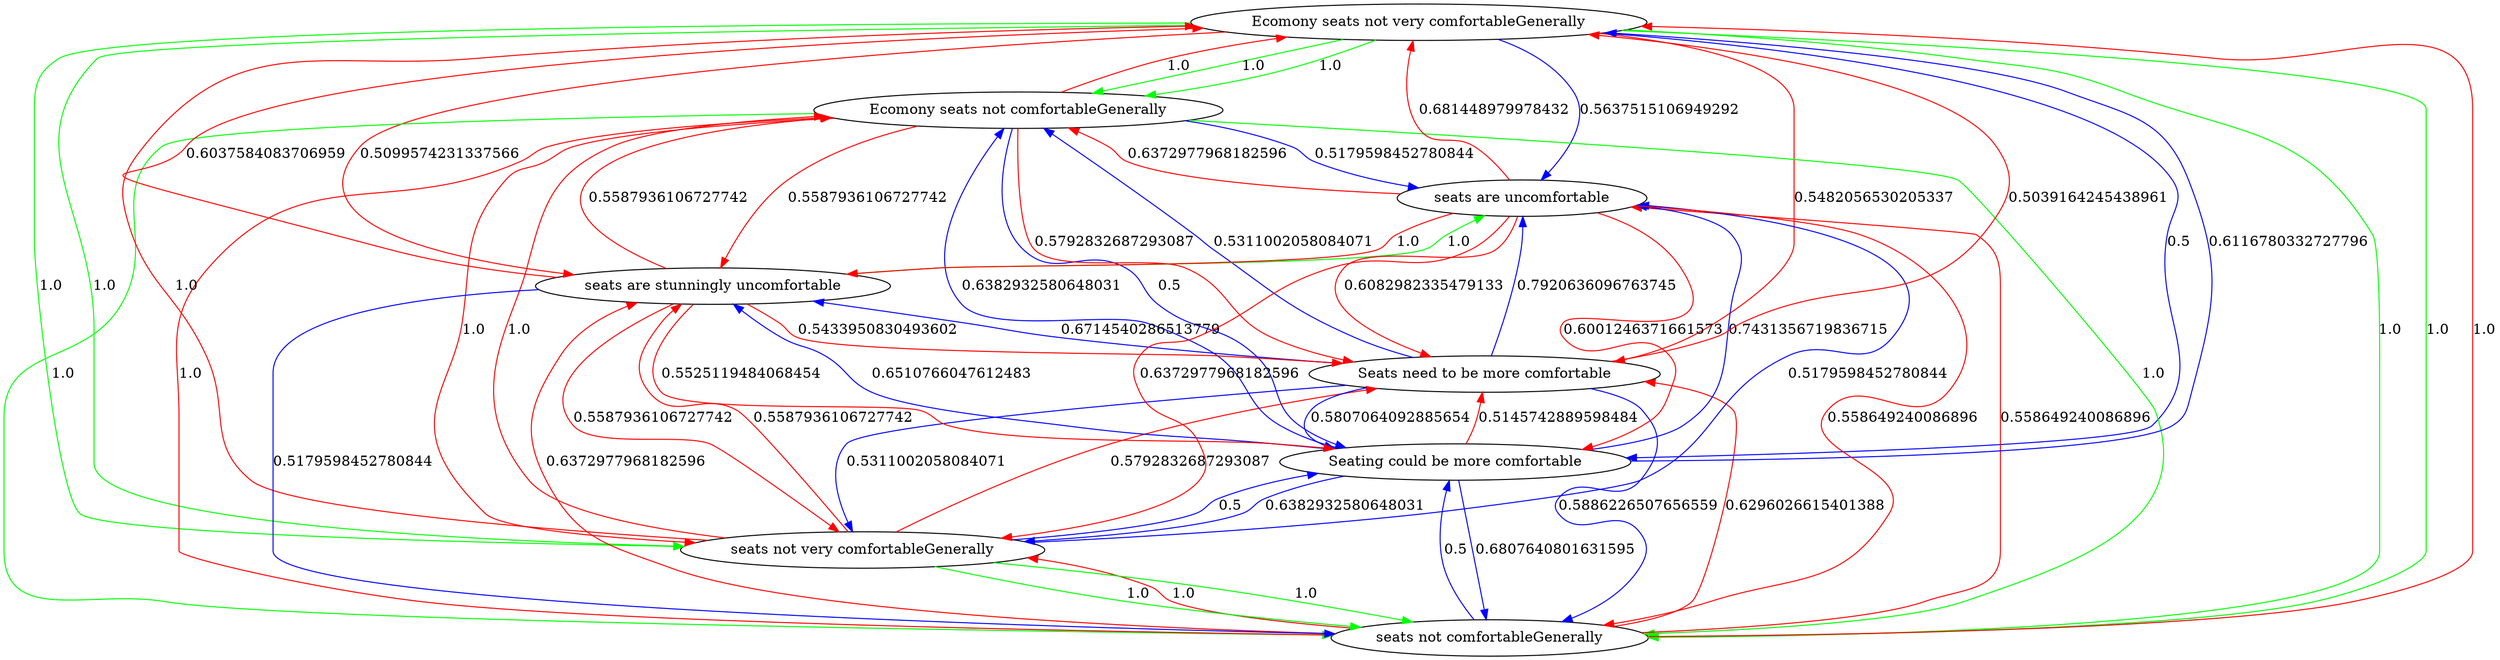 digraph rawGraph {
"Ecomony seats not very comfortableGenerally";"Ecomony seats not comfortableGenerally";"seats not comfortableGenerally";"seats not very comfortableGenerally";"Seating could be more comfortable";"Seats need to be more comfortable";"seats are stunningly uncomfortable";"seats are uncomfortable";"Ecomony seats not very comfortableGenerally" -> "Ecomony seats not comfortableGenerally" [label=1.0] [color=green]
"Ecomony seats not comfortableGenerally" -> "seats not comfortableGenerally" [label=1.0] [color=green]
"Ecomony seats not very comfortableGenerally" -> "seats not very comfortableGenerally" [label=1.0] [color=green]
"seats not very comfortableGenerally" -> "seats not comfortableGenerally" [label=1.0] [color=green]
"Ecomony seats not very comfortableGenerally" -> "seats not comfortableGenerally" [label=1.0] [color=green]
"Ecomony seats not very comfortableGenerally" -> "Ecomony seats not comfortableGenerally" [label=1.0] [color=green]
"Ecomony seats not comfortableGenerally" -> "seats not comfortableGenerally" [label=1.0] [color=green]
"Ecomony seats not very comfortableGenerally" -> "seats not very comfortableGenerally" [label=1.0] [color=green]
"seats not very comfortableGenerally" -> "seats not comfortableGenerally" [label=1.0] [color=green]
"Ecomony seats not very comfortableGenerally" -> "seats not comfortableGenerally" [label=1.0] [color=green]
"Ecomony seats not comfortableGenerally" -> "Ecomony seats not very comfortableGenerally" [label=1.0] [color=red]
"Ecomony seats not comfortableGenerally" -> "seats not very comfortableGenerally" [label=1.0] [color=red]
"seats not comfortableGenerally" -> "Ecomony seats not very comfortableGenerally" [label=1.0] [color=red]
"seats not comfortableGenerally" -> "Ecomony seats not comfortableGenerally" [label=1.0] [color=red]
"seats not comfortableGenerally" -> "seats not very comfortableGenerally" [label=1.0] [color=red]
"seats not very comfortableGenerally" -> "Ecomony seats not very comfortableGenerally" [label=1.0] [color=red]
"seats not very comfortableGenerally" -> "Ecomony seats not comfortableGenerally" [label=1.0] [color=red]
"Ecomony seats not very comfortableGenerally" -> "Seating could be more comfortable" [label=0.5] [color=blue]
"Ecomony seats not comfortableGenerally" -> "Seating could be more comfortable" [label=0.5] [color=blue]
"seats not comfortableGenerally" -> "Seating could be more comfortable" [label=0.5] [color=blue]
"seats not very comfortableGenerally" -> "Seating could be more comfortable" [label=0.5] [color=blue]
"Seating could be more comfortable" -> "Ecomony seats not very comfortableGenerally" [label=0.6116780332727796] [color=blue]
"Seating could be more comfortable" -> "Ecomony seats not comfortableGenerally" [label=0.6382932580648031] [color=blue]
"Seating could be more comfortable" -> "seats not comfortableGenerally" [label=0.6807640801631595] [color=blue]
"Seating could be more comfortable" -> "seats not very comfortableGenerally" [label=0.6382932580648031] [color=blue]
"Ecomony seats not very comfortableGenerally" -> "Seats need to be more comfortable" [label=0.5482056530205337] [color=red]
"Ecomony seats not comfortableGenerally" -> "Seats need to be more comfortable" [label=0.5792832687293087] [color=red]
"seats not comfortableGenerally" -> "Seats need to be more comfortable" [label=0.6296026615401388] [color=red]
"seats not very comfortableGenerally" -> "Seats need to be more comfortable" [label=0.5792832687293087] [color=red]
"Seating could be more comfortable" -> "Seats need to be more comfortable" [label=0.5145742889598484] [color=red]
"Seats need to be more comfortable" -> "Ecomony seats not very comfortableGenerally" [label=0.5039164245438961] [color=red]
"Seats need to be more comfortable" -> "Ecomony seats not comfortableGenerally" [label=0.5311002058084071] [color=blue]
"Seats need to be more comfortable" -> "seats not comfortableGenerally" [label=0.5886226507656559] [color=blue]
"Seats need to be more comfortable" -> "seats not very comfortableGenerally" [label=0.5311002058084071] [color=blue]
"Seats need to be more comfortable" -> "Seating could be more comfortable" [label=0.5807064092885654] [color=blue]
"seats are stunningly uncomfortable" -> "seats are uncomfortable" [label=1.0] [color=green]
"seats are uncomfortable" -> "seats are stunningly uncomfortable" [label=1.0] [color=red]
"Ecomony seats not very comfortableGenerally" -> "seats are stunningly uncomfortable" [label=0.5099574231337566] [color=red]
"Ecomony seats not very comfortableGenerally" -> "seats are uncomfortable" [label=0.5637515106949292] [color=blue]
"Ecomony seats not comfortableGenerally" -> "seats are stunningly uncomfortable" [label=0.5587936106727742] [color=red]
"Ecomony seats not comfortableGenerally" -> "seats are uncomfortable" [label=0.5179598452780844] [color=blue]
"seats not comfortableGenerally" -> "seats are stunningly uncomfortable" [label=0.6372977968182596] [color=red]
"seats not comfortableGenerally" -> "seats are uncomfortable" [label=0.558649240086896] [color=red]
"seats not very comfortableGenerally" -> "seats are stunningly uncomfortable" [label=0.5587936106727742] [color=red]
"seats not very comfortableGenerally" -> "seats are uncomfortable" [label=0.5179598452780844] [color=blue]
"Seating could be more comfortable" -> "seats are stunningly uncomfortable" [label=0.6510766047612483] [color=blue]
"Seating could be more comfortable" -> "seats are uncomfortable" [label=0.7431356719836715] [color=blue]
"Seats need to be more comfortable" -> "seats are stunningly uncomfortable" [label=0.6714540286513779] [color=blue]
"Seats need to be more comfortable" -> "seats are uncomfortable" [label=0.7920636096763745] [color=blue]
"seats are stunningly uncomfortable" -> "Ecomony seats not very comfortableGenerally" [label=0.6037584083706959] [color=red]
"seats are stunningly uncomfortable" -> "Ecomony seats not comfortableGenerally" [label=0.5587936106727742] [color=red]
"seats are stunningly uncomfortable" -> "seats not comfortableGenerally" [label=0.5179598452780844] [color=blue]
"seats are stunningly uncomfortable" -> "seats not very comfortableGenerally" [label=0.5587936106727742] [color=red]
"seats are stunningly uncomfortable" -> "Seating could be more comfortable" [label=0.5525119484068454] [color=red]
"seats are stunningly uncomfortable" -> "Seats need to be more comfortable" [label=0.5433950830493602] [color=red]
"seats are uncomfortable" -> "Ecomony seats not very comfortableGenerally" [label=0.681448979978432] [color=red]
"seats are uncomfortable" -> "Ecomony seats not comfortableGenerally" [label=0.6372977968182596] [color=red]
"seats are uncomfortable" -> "seats not comfortableGenerally" [label=0.558649240086896] [color=red]
"seats are uncomfortable" -> "seats not very comfortableGenerally" [label=0.6372977968182596] [color=red]
"seats are uncomfortable" -> "Seating could be more comfortable" [label=0.6001246371661573] [color=red]
"seats are uncomfortable" -> "Seats need to be more comfortable" [label=0.6082982335479133] [color=red]
}